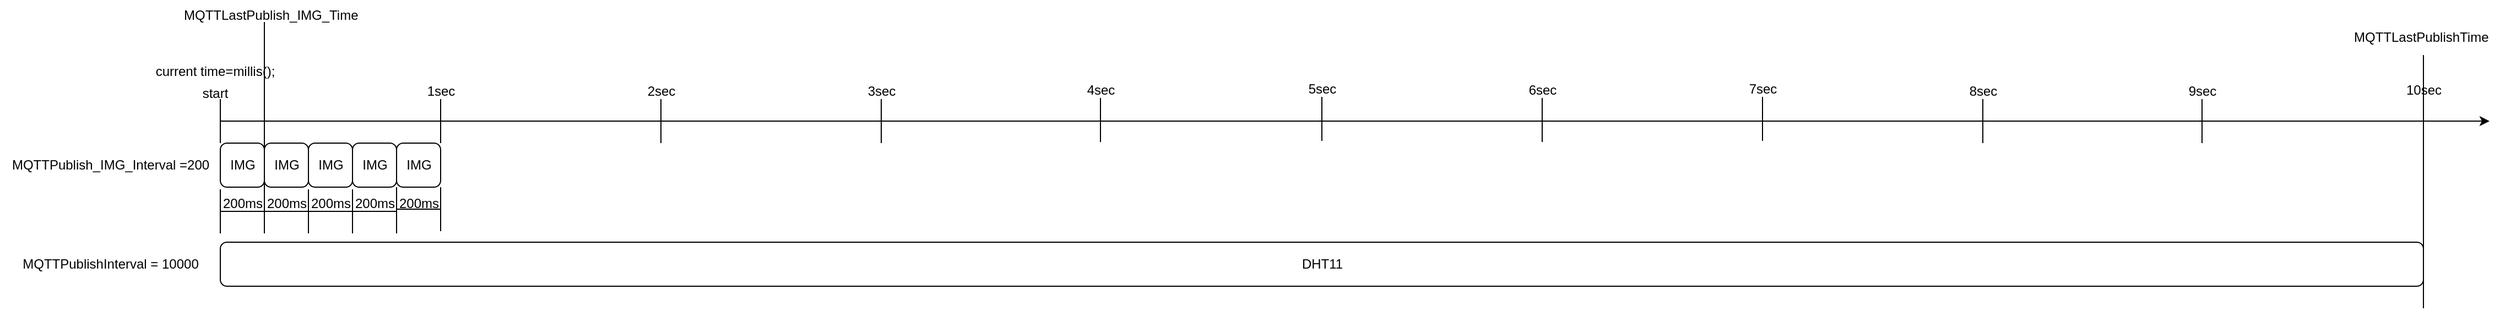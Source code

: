 <mxfile version="24.6.4" type="device">
  <diagram name="第 1 页" id="7HYr4EhOlrPuKr30AE89">
    <mxGraphModel dx="2442" dy="1450" grid="1" gridSize="10" guides="1" tooltips="1" connect="1" arrows="1" fold="1" page="1" pageScale="1" pageWidth="827" pageHeight="1169" math="0" shadow="0">
      <root>
        <mxCell id="0" />
        <mxCell id="1" parent="0" />
        <mxCell id="T7xrbefVHsNChZ3Zo7eb-1" value="" style="rounded=1;whiteSpace=wrap;html=1;" vertex="1" parent="1">
          <mxGeometry x="320" y="280" width="40" height="40" as="geometry" />
        </mxCell>
        <mxCell id="T7xrbefVHsNChZ3Zo7eb-2" value="" style="rounded=1;whiteSpace=wrap;html=1;" vertex="1" parent="1">
          <mxGeometry x="360" y="280" width="40" height="40" as="geometry" />
        </mxCell>
        <mxCell id="T7xrbefVHsNChZ3Zo7eb-3" value="" style="rounded=1;whiteSpace=wrap;html=1;" vertex="1" parent="1">
          <mxGeometry x="400" y="280" width="40" height="40" as="geometry" />
        </mxCell>
        <mxCell id="T7xrbefVHsNChZ3Zo7eb-4" value="" style="rounded=1;whiteSpace=wrap;html=1;" vertex="1" parent="1">
          <mxGeometry x="440" y="280" width="40" height="40" as="geometry" />
        </mxCell>
        <mxCell id="T7xrbefVHsNChZ3Zo7eb-5" value="" style="rounded=1;whiteSpace=wrap;html=1;" vertex="1" parent="1">
          <mxGeometry x="480" y="280" width="40" height="40" as="geometry" />
        </mxCell>
        <mxCell id="T7xrbefVHsNChZ3Zo7eb-6" value="" style="endArrow=none;html=1;rounded=0;" edge="1" parent="1">
          <mxGeometry width="50" height="50" relative="1" as="geometry">
            <mxPoint x="320" y="280" as="sourcePoint" />
            <mxPoint x="320" y="240" as="targetPoint" />
          </mxGeometry>
        </mxCell>
        <mxCell id="T7xrbefVHsNChZ3Zo7eb-8" value="" style="endArrow=classic;html=1;rounded=0;" edge="1" parent="1">
          <mxGeometry width="50" height="50" relative="1" as="geometry">
            <mxPoint x="320" y="260" as="sourcePoint" />
            <mxPoint x="2380" y="260" as="targetPoint" />
          </mxGeometry>
        </mxCell>
        <mxCell id="T7xrbefVHsNChZ3Zo7eb-9" value="" style="endArrow=none;html=1;rounded=0;" edge="1" parent="1">
          <mxGeometry width="50" height="50" relative="1" as="geometry">
            <mxPoint x="520" y="280" as="sourcePoint" />
            <mxPoint x="520" y="240" as="targetPoint" />
          </mxGeometry>
        </mxCell>
        <mxCell id="T7xrbefVHsNChZ3Zo7eb-11" value="start" style="text;html=1;align=center;verticalAlign=middle;resizable=0;points=[];autosize=1;strokeColor=none;fillColor=none;" vertex="1" parent="1">
          <mxGeometry x="290" y="220" width="50" height="30" as="geometry" />
        </mxCell>
        <mxCell id="T7xrbefVHsNChZ3Zo7eb-12" value="current time=millis();" style="text;html=1;align=center;verticalAlign=middle;resizable=0;points=[];autosize=1;strokeColor=none;fillColor=none;" vertex="1" parent="1">
          <mxGeometry x="250" y="200" width="130" height="30" as="geometry" />
        </mxCell>
        <mxCell id="T7xrbefVHsNChZ3Zo7eb-13" value="1sec" style="text;html=1;align=center;verticalAlign=middle;resizable=0;points=[];autosize=1;strokeColor=none;fillColor=none;" vertex="1" parent="1">
          <mxGeometry x="495" y="218" width="50" height="30" as="geometry" />
        </mxCell>
        <mxCell id="T7xrbefVHsNChZ3Zo7eb-14" value="" style="endArrow=none;html=1;rounded=0;" edge="1" parent="1">
          <mxGeometry width="50" height="50" relative="1" as="geometry">
            <mxPoint x="320" y="362" as="sourcePoint" />
            <mxPoint x="320" y="322" as="targetPoint" />
          </mxGeometry>
        </mxCell>
        <mxCell id="T7xrbefVHsNChZ3Zo7eb-15" value="" style="endArrow=none;html=1;rounded=0;" edge="1" parent="1">
          <mxGeometry width="50" height="50" relative="1" as="geometry">
            <mxPoint x="360" y="362" as="sourcePoint" />
            <mxPoint x="360" y="322" as="targetPoint" />
          </mxGeometry>
        </mxCell>
        <mxCell id="T7xrbefVHsNChZ3Zo7eb-16" value="" style="endArrow=none;html=1;rounded=0;" edge="1" parent="1">
          <mxGeometry width="50" height="50" relative="1" as="geometry">
            <mxPoint x="320" y="342" as="sourcePoint" />
            <mxPoint x="360" y="342" as="targetPoint" />
          </mxGeometry>
        </mxCell>
        <mxCell id="T7xrbefVHsNChZ3Zo7eb-17" value="200ms" style="text;html=1;align=center;verticalAlign=middle;resizable=0;points=[];autosize=1;strokeColor=none;fillColor=none;" vertex="1" parent="1">
          <mxGeometry x="310" y="320" width="60" height="30" as="geometry" />
        </mxCell>
        <mxCell id="T7xrbefVHsNChZ3Zo7eb-18" value="" style="endArrow=none;html=1;rounded=0;" edge="1" parent="1">
          <mxGeometry width="50" height="50" relative="1" as="geometry">
            <mxPoint x="360" y="362" as="sourcePoint" />
            <mxPoint x="360" y="170" as="targetPoint" />
          </mxGeometry>
        </mxCell>
        <mxCell id="T7xrbefVHsNChZ3Zo7eb-19" value="" style="endArrow=none;html=1;rounded=0;" edge="1" parent="1">
          <mxGeometry width="50" height="50" relative="1" as="geometry">
            <mxPoint x="400" y="362" as="sourcePoint" />
            <mxPoint x="400" y="322" as="targetPoint" />
          </mxGeometry>
        </mxCell>
        <mxCell id="T7xrbefVHsNChZ3Zo7eb-20" value="" style="endArrow=none;html=1;rounded=0;" edge="1" parent="1">
          <mxGeometry width="50" height="50" relative="1" as="geometry">
            <mxPoint x="360" y="342" as="sourcePoint" />
            <mxPoint x="400" y="342" as="targetPoint" />
          </mxGeometry>
        </mxCell>
        <mxCell id="T7xrbefVHsNChZ3Zo7eb-21" value="200ms" style="text;html=1;align=center;verticalAlign=middle;resizable=0;points=[];autosize=1;strokeColor=none;fillColor=none;" vertex="1" parent="1">
          <mxGeometry x="350" y="320" width="60" height="30" as="geometry" />
        </mxCell>
        <mxCell id="T7xrbefVHsNChZ3Zo7eb-22" value="" style="endArrow=none;html=1;rounded=0;" edge="1" parent="1">
          <mxGeometry width="50" height="50" relative="1" as="geometry">
            <mxPoint x="400" y="362" as="sourcePoint" />
            <mxPoint x="400" y="322" as="targetPoint" />
          </mxGeometry>
        </mxCell>
        <mxCell id="T7xrbefVHsNChZ3Zo7eb-23" value="" style="endArrow=none;html=1;rounded=0;" edge="1" parent="1">
          <mxGeometry width="50" height="50" relative="1" as="geometry">
            <mxPoint x="440" y="362" as="sourcePoint" />
            <mxPoint x="440" y="322" as="targetPoint" />
          </mxGeometry>
        </mxCell>
        <mxCell id="T7xrbefVHsNChZ3Zo7eb-24" value="" style="endArrow=none;html=1;rounded=0;" edge="1" parent="1">
          <mxGeometry width="50" height="50" relative="1" as="geometry">
            <mxPoint x="400" y="342" as="sourcePoint" />
            <mxPoint x="440" y="342" as="targetPoint" />
          </mxGeometry>
        </mxCell>
        <mxCell id="T7xrbefVHsNChZ3Zo7eb-25" value="200ms" style="text;html=1;align=center;verticalAlign=middle;resizable=0;points=[];autosize=1;strokeColor=none;fillColor=none;" vertex="1" parent="1">
          <mxGeometry x="390" y="320" width="60" height="30" as="geometry" />
        </mxCell>
        <mxCell id="T7xrbefVHsNChZ3Zo7eb-26" value="" style="endArrow=none;html=1;rounded=0;" edge="1" parent="1">
          <mxGeometry width="50" height="50" relative="1" as="geometry">
            <mxPoint x="440" y="362" as="sourcePoint" />
            <mxPoint x="440" y="322" as="targetPoint" />
          </mxGeometry>
        </mxCell>
        <mxCell id="T7xrbefVHsNChZ3Zo7eb-27" value="" style="endArrow=none;html=1;rounded=0;" edge="1" parent="1">
          <mxGeometry width="50" height="50" relative="1" as="geometry">
            <mxPoint x="480" y="362" as="sourcePoint" />
            <mxPoint x="480" y="322" as="targetPoint" />
          </mxGeometry>
        </mxCell>
        <mxCell id="T7xrbefVHsNChZ3Zo7eb-28" value="" style="endArrow=none;html=1;rounded=0;" edge="1" parent="1">
          <mxGeometry width="50" height="50" relative="1" as="geometry">
            <mxPoint x="440" y="342" as="sourcePoint" />
            <mxPoint x="480" y="342" as="targetPoint" />
          </mxGeometry>
        </mxCell>
        <mxCell id="T7xrbefVHsNChZ3Zo7eb-29" value="200ms" style="text;html=1;align=center;verticalAlign=middle;resizable=0;points=[];autosize=1;strokeColor=none;fillColor=none;" vertex="1" parent="1">
          <mxGeometry x="430" y="320" width="60" height="30" as="geometry" />
        </mxCell>
        <mxCell id="T7xrbefVHsNChZ3Zo7eb-30" value="" style="endArrow=none;html=1;rounded=0;" edge="1" parent="1">
          <mxGeometry width="50" height="50" relative="1" as="geometry">
            <mxPoint x="480" y="360" as="sourcePoint" />
            <mxPoint x="480" y="320" as="targetPoint" />
          </mxGeometry>
        </mxCell>
        <mxCell id="T7xrbefVHsNChZ3Zo7eb-31" value="" style="endArrow=none;html=1;rounded=0;" edge="1" parent="1">
          <mxGeometry width="50" height="50" relative="1" as="geometry">
            <mxPoint x="480" y="360" as="sourcePoint" />
            <mxPoint x="480" y="320" as="targetPoint" />
          </mxGeometry>
        </mxCell>
        <mxCell id="T7xrbefVHsNChZ3Zo7eb-32" value="" style="endArrow=none;html=1;rounded=0;" edge="1" parent="1">
          <mxGeometry width="50" height="50" relative="1" as="geometry">
            <mxPoint x="520" y="360" as="sourcePoint" />
            <mxPoint x="520" y="320" as="targetPoint" />
          </mxGeometry>
        </mxCell>
        <mxCell id="T7xrbefVHsNChZ3Zo7eb-33" value="" style="endArrow=none;html=1;rounded=0;" edge="1" parent="1">
          <mxGeometry width="50" height="50" relative="1" as="geometry">
            <mxPoint x="480" y="340" as="sourcePoint" />
            <mxPoint x="520" y="340" as="targetPoint" />
          </mxGeometry>
        </mxCell>
        <mxCell id="T7xrbefVHsNChZ3Zo7eb-34" value="200ms" style="text;html=1;align=center;verticalAlign=middle;resizable=0;points=[];autosize=1;strokeColor=none;fillColor=none;" vertex="1" parent="1">
          <mxGeometry x="470" y="320" width="60" height="30" as="geometry" />
        </mxCell>
        <mxCell id="T7xrbefVHsNChZ3Zo7eb-35" value="" style="rounded=1;whiteSpace=wrap;html=1;" vertex="1" parent="1">
          <mxGeometry x="320" y="370" width="2000" height="40" as="geometry" />
        </mxCell>
        <mxCell id="T7xrbefVHsNChZ3Zo7eb-41" value="" style="endArrow=none;html=1;rounded=0;" edge="1" parent="1">
          <mxGeometry width="50" height="50" relative="1" as="geometry">
            <mxPoint x="720" y="280" as="sourcePoint" />
            <mxPoint x="720" y="240" as="targetPoint" />
          </mxGeometry>
        </mxCell>
        <mxCell id="T7xrbefVHsNChZ3Zo7eb-42" value="2sec" style="text;html=1;align=center;verticalAlign=middle;resizable=0;points=[];autosize=1;strokeColor=none;fillColor=none;" vertex="1" parent="1">
          <mxGeometry x="695" y="218" width="50" height="30" as="geometry" />
        </mxCell>
        <mxCell id="T7xrbefVHsNChZ3Zo7eb-43" value="" style="endArrow=none;html=1;rounded=0;" edge="1" parent="1">
          <mxGeometry width="50" height="50" relative="1" as="geometry">
            <mxPoint x="920" y="280" as="sourcePoint" />
            <mxPoint x="920" y="240" as="targetPoint" />
          </mxGeometry>
        </mxCell>
        <mxCell id="T7xrbefVHsNChZ3Zo7eb-44" value="3sec" style="text;html=1;align=center;verticalAlign=middle;resizable=0;points=[];autosize=1;strokeColor=none;fillColor=none;" vertex="1" parent="1">
          <mxGeometry x="895" y="218" width="50" height="30" as="geometry" />
        </mxCell>
        <mxCell id="T7xrbefVHsNChZ3Zo7eb-45" value="" style="endArrow=none;html=1;rounded=0;" edge="1" parent="1">
          <mxGeometry width="50" height="50" relative="1" as="geometry">
            <mxPoint x="1119" y="279" as="sourcePoint" />
            <mxPoint x="1119" y="239" as="targetPoint" />
          </mxGeometry>
        </mxCell>
        <mxCell id="T7xrbefVHsNChZ3Zo7eb-46" value="4sec" style="text;html=1;align=center;verticalAlign=middle;resizable=0;points=[];autosize=1;strokeColor=none;fillColor=none;" vertex="1" parent="1">
          <mxGeometry x="1094" y="217" width="50" height="30" as="geometry" />
        </mxCell>
        <mxCell id="T7xrbefVHsNChZ3Zo7eb-47" value="" style="endArrow=none;html=1;rounded=0;" edge="1" parent="1">
          <mxGeometry width="50" height="50" relative="1" as="geometry">
            <mxPoint x="1320" y="278" as="sourcePoint" />
            <mxPoint x="1320" y="238" as="targetPoint" />
          </mxGeometry>
        </mxCell>
        <mxCell id="T7xrbefVHsNChZ3Zo7eb-48" value="5sec" style="text;html=1;align=center;verticalAlign=middle;resizable=0;points=[];autosize=1;strokeColor=none;fillColor=none;" vertex="1" parent="1">
          <mxGeometry x="1295" y="216" width="50" height="30" as="geometry" />
        </mxCell>
        <mxCell id="T7xrbefVHsNChZ3Zo7eb-49" value="" style="endArrow=none;html=1;rounded=0;" edge="1" parent="1">
          <mxGeometry width="50" height="50" relative="1" as="geometry">
            <mxPoint x="1520" y="279" as="sourcePoint" />
            <mxPoint x="1520" y="239" as="targetPoint" />
          </mxGeometry>
        </mxCell>
        <mxCell id="T7xrbefVHsNChZ3Zo7eb-50" value="6sec" style="text;html=1;align=center;verticalAlign=middle;resizable=0;points=[];autosize=1;strokeColor=none;fillColor=none;" vertex="1" parent="1">
          <mxGeometry x="1495" y="217" width="50" height="30" as="geometry" />
        </mxCell>
        <mxCell id="T7xrbefVHsNChZ3Zo7eb-51" value="" style="endArrow=none;html=1;rounded=0;" edge="1" parent="1">
          <mxGeometry width="50" height="50" relative="1" as="geometry">
            <mxPoint x="1720" y="278" as="sourcePoint" />
            <mxPoint x="1720" y="238" as="targetPoint" />
          </mxGeometry>
        </mxCell>
        <mxCell id="T7xrbefVHsNChZ3Zo7eb-52" value="7sec" style="text;html=1;align=center;verticalAlign=middle;resizable=0;points=[];autosize=1;strokeColor=none;fillColor=none;" vertex="1" parent="1">
          <mxGeometry x="1695" y="216" width="50" height="30" as="geometry" />
        </mxCell>
        <mxCell id="T7xrbefVHsNChZ3Zo7eb-53" value="" style="endArrow=none;html=1;rounded=0;" edge="1" parent="1">
          <mxGeometry width="50" height="50" relative="1" as="geometry">
            <mxPoint x="1920" y="280" as="sourcePoint" />
            <mxPoint x="1920" y="240" as="targetPoint" />
          </mxGeometry>
        </mxCell>
        <mxCell id="T7xrbefVHsNChZ3Zo7eb-54" value="8sec" style="text;html=1;align=center;verticalAlign=middle;resizable=0;points=[];autosize=1;strokeColor=none;fillColor=none;" vertex="1" parent="1">
          <mxGeometry x="1895" y="218" width="50" height="30" as="geometry" />
        </mxCell>
        <mxCell id="T7xrbefVHsNChZ3Zo7eb-55" value="" style="endArrow=none;html=1;rounded=0;" edge="1" parent="1">
          <mxGeometry width="50" height="50" relative="1" as="geometry">
            <mxPoint x="2119" y="280" as="sourcePoint" />
            <mxPoint x="2119" y="240" as="targetPoint" />
          </mxGeometry>
        </mxCell>
        <mxCell id="T7xrbefVHsNChZ3Zo7eb-56" value="9sec" style="text;html=1;align=center;verticalAlign=middle;resizable=0;points=[];autosize=1;strokeColor=none;fillColor=none;" vertex="1" parent="1">
          <mxGeometry x="2094" y="218" width="50" height="30" as="geometry" />
        </mxCell>
        <mxCell id="T7xrbefVHsNChZ3Zo7eb-57" value="" style="endArrow=none;html=1;rounded=0;" edge="1" parent="1">
          <mxGeometry width="50" height="50" relative="1" as="geometry">
            <mxPoint x="2320" y="430" as="sourcePoint" />
            <mxPoint x="2320" y="200" as="targetPoint" />
          </mxGeometry>
        </mxCell>
        <mxCell id="T7xrbefVHsNChZ3Zo7eb-58" value="10sec" style="text;html=1;align=center;verticalAlign=middle;resizable=0;points=[];autosize=1;strokeColor=none;fillColor=none;" vertex="1" parent="1">
          <mxGeometry x="2290" y="217" width="60" height="30" as="geometry" />
        </mxCell>
        <mxCell id="T7xrbefVHsNChZ3Zo7eb-59" value="DHT11" style="text;html=1;align=center;verticalAlign=middle;resizable=0;points=[];autosize=1;strokeColor=none;fillColor=none;" vertex="1" parent="1">
          <mxGeometry x="1290" y="375" width="60" height="30" as="geometry" />
        </mxCell>
        <mxCell id="T7xrbefVHsNChZ3Zo7eb-60" value="IMG" style="text;html=1;align=center;verticalAlign=middle;resizable=0;points=[];autosize=1;strokeColor=none;fillColor=none;" vertex="1" parent="1">
          <mxGeometry x="315" y="285" width="50" height="30" as="geometry" />
        </mxCell>
        <mxCell id="T7xrbefVHsNChZ3Zo7eb-61" value="IMG" style="text;html=1;align=center;verticalAlign=middle;resizable=0;points=[];autosize=1;strokeColor=none;fillColor=none;" vertex="1" parent="1">
          <mxGeometry x="355" y="285" width="50" height="30" as="geometry" />
        </mxCell>
        <mxCell id="T7xrbefVHsNChZ3Zo7eb-62" value="IMG" style="text;html=1;align=center;verticalAlign=middle;resizable=0;points=[];autosize=1;strokeColor=none;fillColor=none;" vertex="1" parent="1">
          <mxGeometry x="395" y="285" width="50" height="30" as="geometry" />
        </mxCell>
        <mxCell id="T7xrbefVHsNChZ3Zo7eb-63" value="IMG" style="text;html=1;align=center;verticalAlign=middle;resizable=0;points=[];autosize=1;strokeColor=none;fillColor=none;" vertex="1" parent="1">
          <mxGeometry x="435" y="285" width="50" height="30" as="geometry" />
        </mxCell>
        <mxCell id="T7xrbefVHsNChZ3Zo7eb-64" value="IMG" style="text;html=1;align=center;verticalAlign=middle;resizable=0;points=[];autosize=1;strokeColor=none;fillColor=none;" vertex="1" parent="1">
          <mxGeometry x="475" y="285" width="50" height="30" as="geometry" />
        </mxCell>
        <mxCell id="T7xrbefVHsNChZ3Zo7eb-65" value="MQTTPublish_IMG_Interval =200" style="text;html=1;align=center;verticalAlign=middle;resizable=0;points=[];autosize=1;strokeColor=none;fillColor=none;" vertex="1" parent="1">
          <mxGeometry x="120" y="285" width="200" height="30" as="geometry" />
        </mxCell>
        <mxCell id="T7xrbefVHsNChZ3Zo7eb-66" value="MQTTPublishInterval = 10000" style="text;html=1;align=center;verticalAlign=middle;resizable=0;points=[];autosize=1;strokeColor=none;fillColor=none;" vertex="1" parent="1">
          <mxGeometry x="130" y="375" width="180" height="30" as="geometry" />
        </mxCell>
        <mxCell id="T7xrbefVHsNChZ3Zo7eb-67" value="MQTTLastPublish_IMG_Time" style="text;whiteSpace=wrap;" vertex="1" parent="1">
          <mxGeometry x="285" y="150" width="165" height="20" as="geometry" />
        </mxCell>
        <mxCell id="T7xrbefVHsNChZ3Zo7eb-69" value="MQTTLastPublishTime" style="text;whiteSpace=wrap;" vertex="1" parent="1">
          <mxGeometry x="2255" y="170" width="130" height="20" as="geometry" />
        </mxCell>
      </root>
    </mxGraphModel>
  </diagram>
</mxfile>
